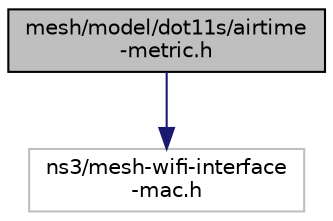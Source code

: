 digraph "mesh/model/dot11s/airtime-metric.h"
{
  edge [fontname="Helvetica",fontsize="10",labelfontname="Helvetica",labelfontsize="10"];
  node [fontname="Helvetica",fontsize="10",shape=record];
  Node1 [label="mesh/model/dot11s/airtime\l-metric.h",height=0.2,width=0.4,color="black", fillcolor="grey75", style="filled", fontcolor="black"];
  Node1 -> Node2 [color="midnightblue",fontsize="10",style="solid"];
  Node2 [label="ns3/mesh-wifi-interface\l-mac.h",height=0.2,width=0.4,color="grey75", fillcolor="white", style="filled"];
}
